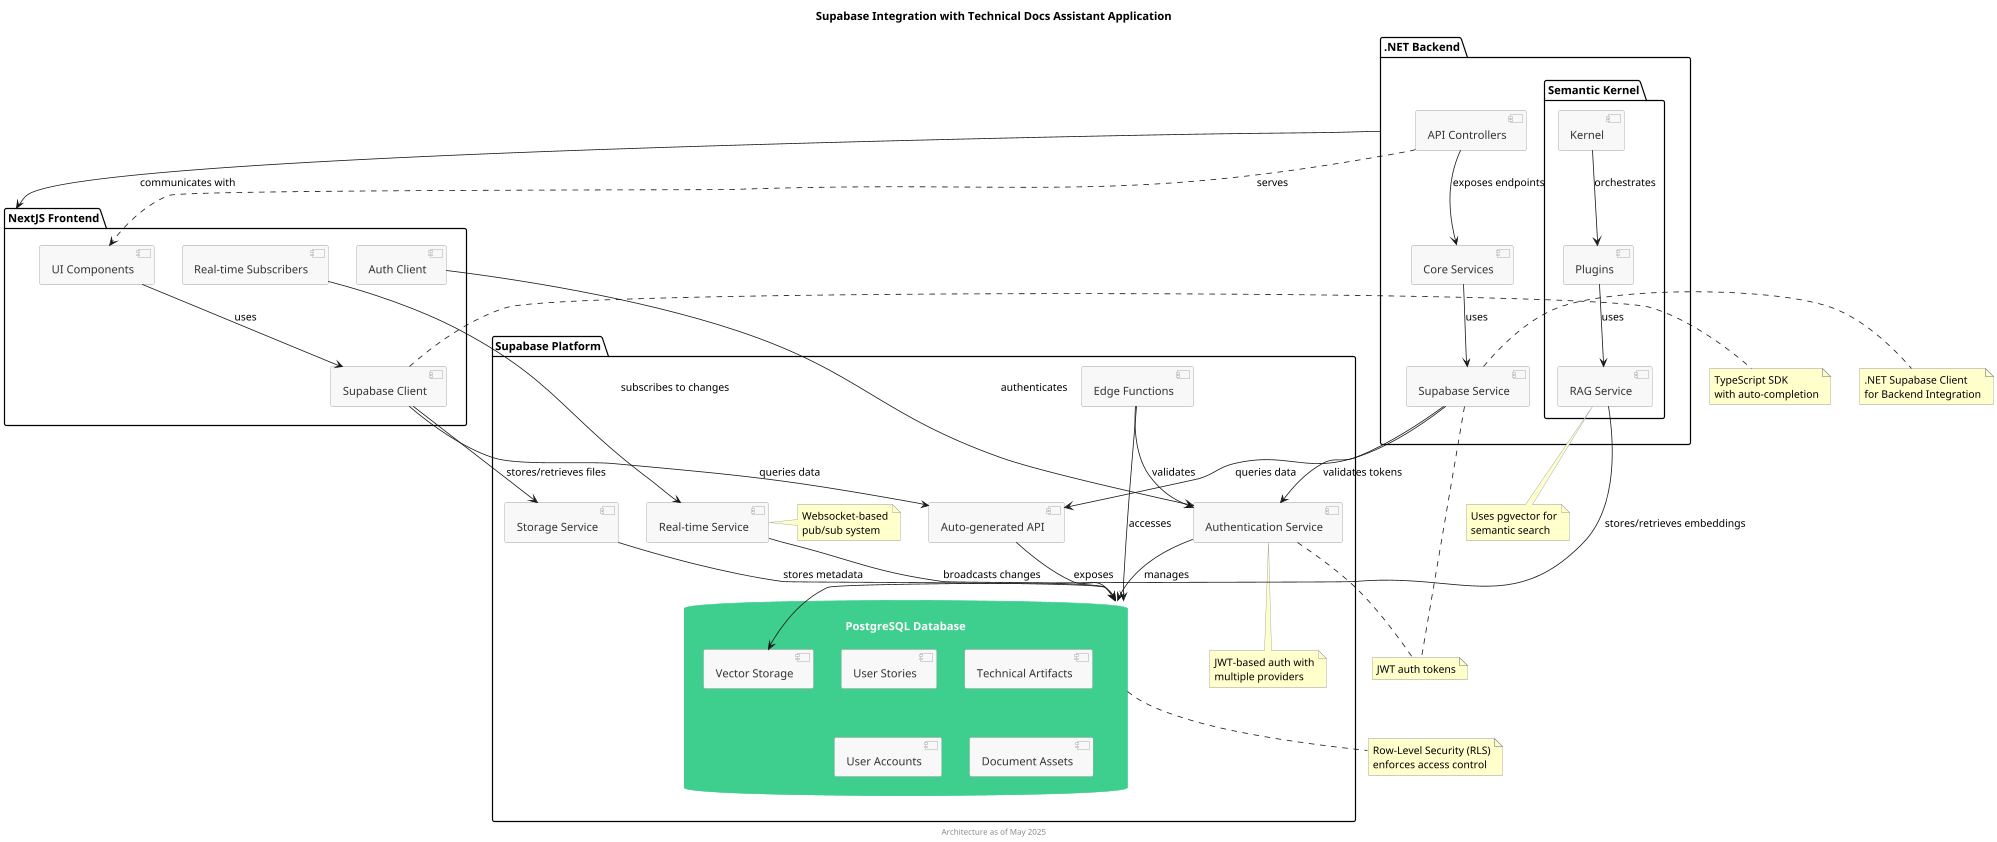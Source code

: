 @startuml supabase-integration
scale 0.8

!define PRIMARY_COLOR #3ECF8E
!define SECONDARY_COLOR #4851D2
!define NEXTJS_COLOR #000000
!define DOTNET_COLOR #512BD4
!define SK_COLOR #0078D7
!define CLOUD_COLOR #F8F8F8

skinparam component {
  BackgroundColor CLOUD_COLOR
  BorderColor #999999
  FontColor #333333
}

skinparam database {
  BackgroundColor PRIMARY_COLOR
  BorderColor PRIMARY_COLOR
  FontColor white
}

skinparam note {
  BackgroundColor #FFFFCC
  BorderColor #999999
}

' Define the components
package "Supabase Platform" as Supabase {
  database "PostgreSQL Database" as PostgreSQL {
    [Vector Storage] as VectorStorage
    [User Stories] as UserStoriesTable
    [Technical Artifacts] as ArtifactsTable 
    [User Accounts] as UserAccounts
    [Document Assets] as DocumentAssets
  }
  
  [Authentication Service] as Auth
  [Storage Service] as Storage
  [Real-time Service] as RealTime
  [Auto-generated API] as API
  [Edge Functions] as EdgeFunctions
  
  note bottom of Auth
    JWT-based auth with
    multiple providers
  end note
  
  note right of RealTime
    Websocket-based
    pub/sub system
  end note
}

' Frontend Application
package "NextJS Frontend" as Frontend {
  [UI Components] as UIComponents
  [Auth Client] as AuthClient
  [Supabase Client] as SupabaseClient
  [Real-time Subscribers] as RTSubscribers
}

' Backend Application
package ".NET Backend" as Backend {
  [API Controllers] as APIControllers
  [Core Services] as CoreServices
  [Supabase Service] as SupabaseService
  
  package "Semantic Kernel" as SemanticKernel {
    [Kernel] as SKKernel
    [Plugins] as SKPlugins
    [RAG Service] as RAGService
  }
}

' Define the relationships
' Supabase internal connections
Auth --> PostgreSQL : manages
Storage --> PostgreSQL : stores metadata
API --> PostgreSQL : exposes
RealTime --> PostgreSQL : broadcasts changes
EdgeFunctions --> PostgreSQL : accesses
EdgeFunctions --> Auth : validates

' Frontend connections
AuthClient --> Auth : authenticates
SupabaseClient --> API : queries data
SupabaseClient --> Storage : stores/retrieves files
RTSubscribers --> RealTime : subscribes to changes
UIComponents --> SupabaseClient : uses

' Backend connections
SupabaseService --> API : queries data
SupabaseService --> Auth : validates tokens
CoreServices --> SupabaseService : uses
APIControllers --> CoreServices : exposes endpoints
RAGService --> VectorStorage : stores/retrieves embeddings
SKPlugins --> RAGService : uses
SKKernel --> SKPlugins : orchestrates

' Cross-platform connections
APIControllers ..> UIComponents : serves
Backend --> Frontend : communicates with

note bottom of PostgreSQL
  Row-Level Security (RLS)
  enforces access control
end note

note right of SupabaseClient
  TypeScript SDK
  with auto-completion
end note

note right of SupabaseService
  .NET Supabase Client 
  for Backend Integration
end note

note bottom of RAGService
  Uses pgvector for
  semantic search
end note

note "JWT auth tokens" as NoteAuth
Auth .. NoteAuth
SupabaseService .. NoteAuth

title Supabase Integration with Technical Docs Assistant Application

footer Architecture as of May 2025
@enduml